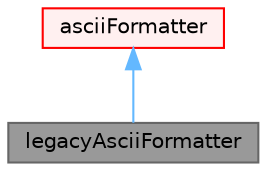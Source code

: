 digraph "legacyAsciiFormatter"
{
 // LATEX_PDF_SIZE
  bgcolor="transparent";
  edge [fontname=Helvetica,fontsize=10,labelfontname=Helvetica,labelfontsize=10];
  node [fontname=Helvetica,fontsize=10,shape=box,height=0.2,width=0.4];
  Node1 [id="Node000001",label="legacyAsciiFormatter",height=0.2,width=0.4,color="gray40", fillcolor="grey60", style="filled", fontcolor="black",tooltip="Formatting as per Foam::vtk::asciiFormatter, but with naming for legacy output."];
  Node2 -> Node1 [id="edge1_Node000001_Node000002",dir="back",color="steelblue1",style="solid",tooltip=" "];
  Node2 [id="Node000002",label="asciiFormatter",height=0.2,width=0.4,color="red", fillcolor="#FFF0F0", style="filled",URL="$classFoam_1_1vtk_1_1asciiFormatter.html",tooltip="Inline ASCII output. Adds spaces between entries and a newline every 9 items (for consistency with wh..."];
}
